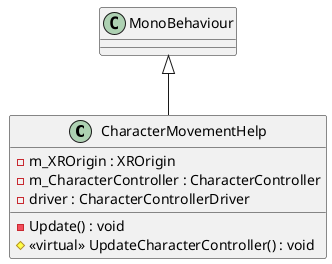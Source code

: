 @startuml
class CharacterMovementHelp {
    - m_XROrigin : XROrigin
    - m_CharacterController : CharacterController
    - driver : CharacterControllerDriver
    - Update() : void
    # <<virtual>> UpdateCharacterController() : void
}
MonoBehaviour <|-- CharacterMovementHelp
@enduml
